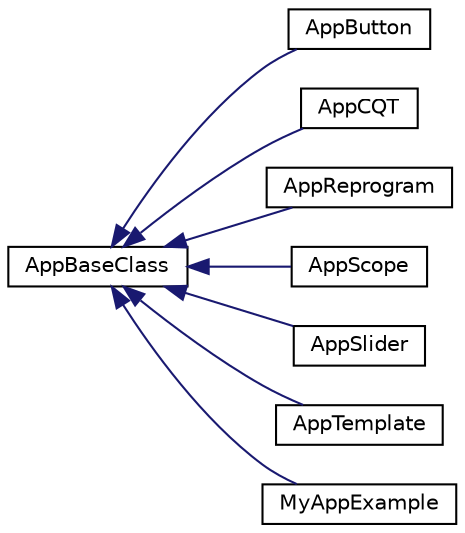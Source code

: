 digraph "Graphical Class Hierarchy"
{
 // LATEX_PDF_SIZE
  edge [fontname="Helvetica",fontsize="10",labelfontname="Helvetica",labelfontsize="10"];
  node [fontname="Helvetica",fontsize="10",shape=record];
  rankdir="LR";
  Node0 [label="AppBaseClass",height=0.2,width=0.4,color="black", fillcolor="white", style="filled",URL="$class_app_base_class.html",tooltip=" "];
  Node0 -> Node1 [dir="back",color="midnightblue",fontsize="10",style="solid",fontname="Helvetica"];
  Node1 [label="AppButton",height=0.2,width=0.4,color="black", fillcolor="white", style="filled",URL="$class_app_button.html",tooltip=" "];
  Node0 -> Node2 [dir="back",color="midnightblue",fontsize="10",style="solid",fontname="Helvetica"];
  Node2 [label="AppCQT",height=0.2,width=0.4,color="black", fillcolor="white", style="filled",URL="$class_app_c_q_t.html",tooltip=" "];
  Node0 -> Node3 [dir="back",color="midnightblue",fontsize="10",style="solid",fontname="Helvetica"];
  Node3 [label="AppReprogram",height=0.2,width=0.4,color="black", fillcolor="white", style="filled",URL="$class_app_reprogram.html",tooltip=" "];
  Node0 -> Node4 [dir="back",color="midnightblue",fontsize="10",style="solid",fontname="Helvetica"];
  Node4 [label="AppScope",height=0.2,width=0.4,color="black", fillcolor="white", style="filled",URL="$class_app_scope.html",tooltip=" "];
  Node0 -> Node5 [dir="back",color="midnightblue",fontsize="10",style="solid",fontname="Helvetica"];
  Node5 [label="AppSlider",height=0.2,width=0.4,color="black", fillcolor="white", style="filled",URL="$class_app_slider.html",tooltip=" "];
  Node0 -> Node6 [dir="back",color="midnightblue",fontsize="10",style="solid",fontname="Helvetica"];
  Node6 [label="AppTemplate",height=0.2,width=0.4,color="black", fillcolor="white", style="filled",URL="$class_app_template.html",tooltip=" "];
  Node0 -> Node7 [dir="back",color="midnightblue",fontsize="10",style="solid",fontname="Helvetica"];
  Node7 [label="MyAppExample",height=0.2,width=0.4,color="black", fillcolor="white", style="filled",URL="$class_my_app_example.html",tooltip=" "];
}
